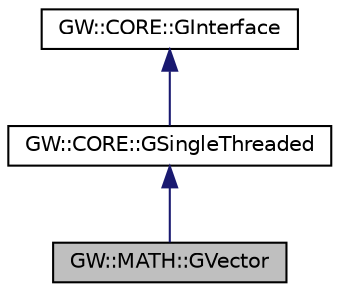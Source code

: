 digraph "GW::MATH::GVector"
{
  edge [fontname="Helvetica",fontsize="10",labelfontname="Helvetica",labelfontsize="10"];
  node [fontname="Helvetica",fontsize="10",shape=record];
  Node0 [label="GW::MATH::GVector",height=0.2,width=0.4,color="black", fillcolor="grey75", style="filled", fontcolor="black"];
  Node1 -> Node0 [dir="back",color="midnightblue",fontsize="10",style="solid",fontname="Helvetica"];
  Node1 [label="GW::CORE::GSingleThreaded",height=0.2,width=0.4,color="black", fillcolor="white", style="filled",URL="$classGW_1_1CORE_1_1GSingleThreaded.html",tooltip="This interface is only used to label and query interfaces which are not designed internally to suppor..."];
  Node2 -> Node1 [dir="back",color="midnightblue",fontsize="10",style="solid",fontname="Helvetica"];
  Node2 [label="GW::CORE::GInterface",height=0.2,width=0.4,color="black", fillcolor="white", style="filled",URL="$classGW_1_1CORE_1_1GInterface.html",tooltip="Base interface all Gateware interfaces must support at a minimum. "];
}
